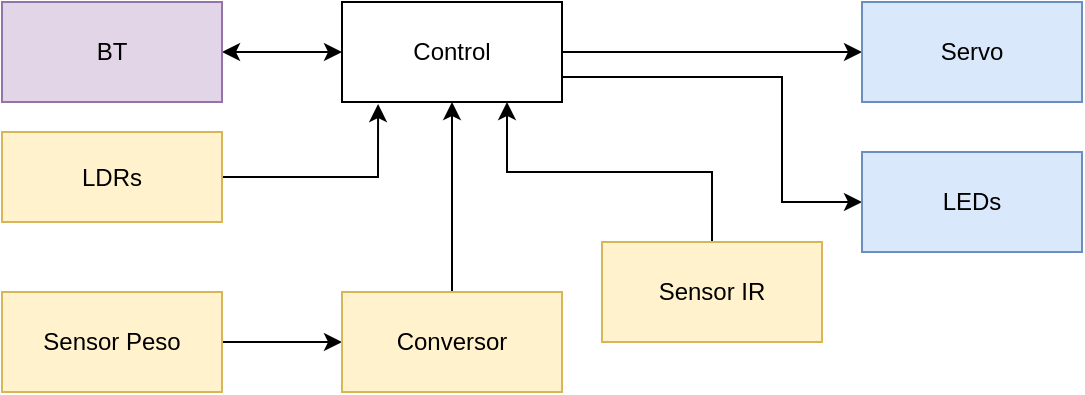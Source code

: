 <mxfile version="12.3.0" type="github" pages="1">
  <diagram id="lqRWGkYOk91cHLcQieu7" name="Page-1">
    <mxGraphModel dx="1038" dy="541" grid="1" gridSize="10" guides="1" tooltips="1" connect="1" arrows="1" fold="1" page="1" pageScale="1" pageWidth="827" pageHeight="1169" math="0" shadow="0">
      <root>
        <mxCell id="0"/>
        <mxCell id="1" parent="0"/>
        <mxCell id="WDzHIJIy5wmqry-OcD1B-8" value="" style="edgeStyle=orthogonalEdgeStyle;rounded=0;orthogonalLoop=1;jettySize=auto;html=1;jumpStyle=none;shadow=0;strokeColor=#000000;startArrow=classic;startFill=1;" parent="1" source="WDzHIJIy5wmqry-OcD1B-1" target="WDzHIJIy5wmqry-OcD1B-7" edge="1">
          <mxGeometry relative="1" as="geometry"/>
        </mxCell>
        <mxCell id="WDzHIJIy5wmqry-OcD1B-10" value="" style="edgeStyle=orthogonalEdgeStyle;rounded=0;jumpStyle=none;orthogonalLoop=1;jettySize=auto;html=1;shadow=0;startArrow=classic;startFill=1;strokeColor=#000000;endArrow=none;endFill=0;" parent="1" source="WDzHIJIy5wmqry-OcD1B-1" target="WDzHIJIy5wmqry-OcD1B-9" edge="1">
          <mxGeometry relative="1" as="geometry"/>
        </mxCell>
        <mxCell id="WDzHIJIy5wmqry-OcD1B-21" style="edgeStyle=orthogonalEdgeStyle;rounded=0;jumpStyle=none;orthogonalLoop=1;jettySize=auto;html=1;exitX=1;exitY=0.5;exitDx=0;exitDy=0;entryX=0;entryY=0.5;entryDx=0;entryDy=0;shadow=0;startArrow=none;startFill=0;endArrow=classic;endFill=1;strokeColor=#000000;" parent="1" source="WDzHIJIy5wmqry-OcD1B-1" target="WDzHIJIy5wmqry-OcD1B-18" edge="1">
          <mxGeometry relative="1" as="geometry"/>
        </mxCell>
        <mxCell id="WDzHIJIy5wmqry-OcD1B-22" style="edgeStyle=orthogonalEdgeStyle;rounded=0;jumpStyle=none;orthogonalLoop=1;jettySize=auto;html=1;exitX=1;exitY=0.75;exitDx=0;exitDy=0;entryX=0;entryY=0.5;entryDx=0;entryDy=0;shadow=0;startArrow=none;startFill=0;endArrow=classic;endFill=1;strokeColor=#000000;" parent="1" source="WDzHIJIy5wmqry-OcD1B-1" target="WDzHIJIy5wmqry-OcD1B-5" edge="1">
          <mxGeometry relative="1" as="geometry">
            <Array as="points">
              <mxPoint x="550" y="158"/>
              <mxPoint x="550" y="220"/>
            </Array>
          </mxGeometry>
        </mxCell>
        <mxCell id="WDzHIJIy5wmqry-OcD1B-1" value="Control" style="rounded=0;whiteSpace=wrap;html=1;" parent="1" vertex="1">
          <mxGeometry x="330" y="120" width="110" height="50" as="geometry"/>
        </mxCell>
        <mxCell id="WDzHIJIy5wmqry-OcD1B-12" value="" style="edgeStyle=orthogonalEdgeStyle;rounded=0;jumpStyle=none;orthogonalLoop=1;jettySize=auto;html=1;shadow=0;startArrow=classic;startFill=1;strokeColor=#000000;endArrow=none;endFill=0;" parent="1" source="WDzHIJIy5wmqry-OcD1B-9" target="WDzHIJIy5wmqry-OcD1B-11" edge="1">
          <mxGeometry relative="1" as="geometry"/>
        </mxCell>
        <mxCell id="WDzHIJIy5wmqry-OcD1B-9" value="Conversor" style="rounded=0;whiteSpace=wrap;html=1;fillColor=#fff2cc;strokeColor=#d6b656;" parent="1" vertex="1">
          <mxGeometry x="330" y="265" width="110" height="50" as="geometry"/>
        </mxCell>
        <mxCell id="WDzHIJIy5wmqry-OcD1B-11" value="Sensor Peso" style="rounded=0;whiteSpace=wrap;html=1;fillColor=#fff2cc;strokeColor=#d6b656;" parent="1" vertex="1">
          <mxGeometry x="160" y="265" width="110" height="50" as="geometry"/>
        </mxCell>
        <mxCell id="WDzHIJIy5wmqry-OcD1B-7" value="BT" style="rounded=0;whiteSpace=wrap;html=1;fillColor=#e1d5e7;strokeColor=#9673a6;" parent="1" vertex="1">
          <mxGeometry x="160" y="120" width="110" height="50" as="geometry"/>
        </mxCell>
        <mxCell id="WDzHIJIy5wmqry-OcD1B-5" value="LEDs" style="rounded=0;whiteSpace=wrap;html=1;fillColor=#dae8fc;strokeColor=#6c8ebf;" parent="1" vertex="1">
          <mxGeometry x="590" y="195" width="110" height="50" as="geometry"/>
        </mxCell>
        <mxCell id="WDzHIJIy5wmqry-OcD1B-16" style="edgeStyle=orthogonalEdgeStyle;rounded=0;jumpStyle=none;orthogonalLoop=1;jettySize=auto;html=1;exitX=0.5;exitY=0;exitDx=0;exitDy=0;entryX=0.75;entryY=1;entryDx=0;entryDy=0;shadow=0;startArrow=none;startFill=0;endArrow=classic;endFill=1;strokeColor=#000000;" parent="1" source="WDzHIJIy5wmqry-OcD1B-14" target="WDzHIJIy5wmqry-OcD1B-1" edge="1">
          <mxGeometry relative="1" as="geometry"/>
        </mxCell>
        <mxCell id="WDzHIJIy5wmqry-OcD1B-14" value="Sensor IR" style="rounded=0;whiteSpace=wrap;html=1;fillColor=#fff2cc;strokeColor=#d6b656;" parent="1" vertex="1">
          <mxGeometry x="460" y="240" width="110" height="50" as="geometry"/>
        </mxCell>
        <mxCell id="WDzHIJIy5wmqry-OcD1B-18" value="&lt;div&gt;Servo&lt;/div&gt;" style="rounded=0;whiteSpace=wrap;html=1;fillColor=#dae8fc;strokeColor=#6c8ebf;" parent="1" vertex="1">
          <mxGeometry x="590" y="120" width="110" height="50" as="geometry"/>
        </mxCell>
        <mxCell id="zUr8o7cYRr134UjS4EIC-2" style="edgeStyle=orthogonalEdgeStyle;rounded=0;orthogonalLoop=1;jettySize=auto;html=1;entryX=0.164;entryY=1.02;entryDx=0;entryDy=0;entryPerimeter=0;startArrow=none;startFill=0;" edge="1" parent="1" source="zUr8o7cYRr134UjS4EIC-1" target="WDzHIJIy5wmqry-OcD1B-1">
          <mxGeometry relative="1" as="geometry"/>
        </mxCell>
        <mxCell id="zUr8o7cYRr134UjS4EIC-1" value="LDRs" style="rounded=0;whiteSpace=wrap;html=1;fillColor=#fff2cc;strokeColor=#d6b656;" vertex="1" parent="1">
          <mxGeometry x="160" y="185" width="110" height="45" as="geometry"/>
        </mxCell>
      </root>
    </mxGraphModel>
  </diagram>
</mxfile>
